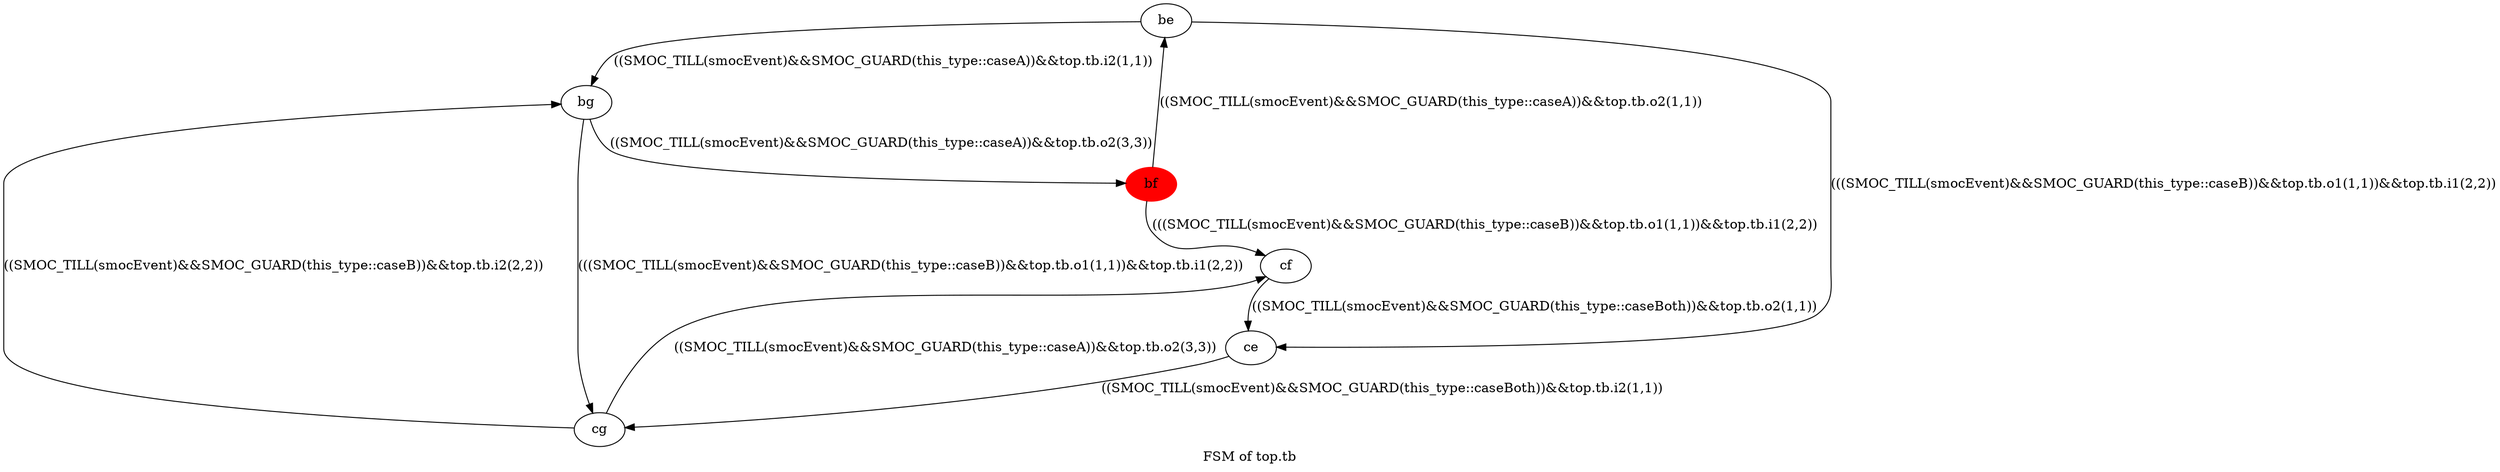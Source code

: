 digraph G {
graph [label="FSM of top.tb"]
0[label="be"];
1[color="red" label="bf" style="filled"];
2[label="bg"];
3[label="ce"];
4[label="cf"];
5[label="cg"];
0->2 [label="((SMOC_TILL(smocEvent)&&SMOC_GUARD(this_type::caseA))&&top.tb.i2(1,1))"];
0->3 [label="(((SMOC_TILL(smocEvent)&&SMOC_GUARD(this_type::caseB))&&top.tb.o1(1,1))&&top.tb.i1(2,2))"];
1->0 [label="((SMOC_TILL(smocEvent)&&SMOC_GUARD(this_type::caseA))&&top.tb.o2(1,1))"];
1->4 [label="(((SMOC_TILL(smocEvent)&&SMOC_GUARD(this_type::caseB))&&top.tb.o1(1,1))&&top.tb.i1(2,2))"];
2->1 [label="((SMOC_TILL(smocEvent)&&SMOC_GUARD(this_type::caseA))&&top.tb.o2(3,3))"];
2->5 [label="(((SMOC_TILL(smocEvent)&&SMOC_GUARD(this_type::caseB))&&top.tb.o1(1,1))&&top.tb.i1(2,2))"];
3->5 [label="((SMOC_TILL(smocEvent)&&SMOC_GUARD(this_type::caseBoth))&&top.tb.i2(1,1))"];
4->3 [label="((SMOC_TILL(smocEvent)&&SMOC_GUARD(this_type::caseBoth))&&top.tb.o2(1,1))"];
5->4 [label="((SMOC_TILL(smocEvent)&&SMOC_GUARD(this_type::caseA))&&top.tb.o2(3,3))"];
5->2 [label="((SMOC_TILL(smocEvent)&&SMOC_GUARD(this_type::caseB))&&top.tb.i2(2,2))"];
}
digraph G {
graph [label="FSM of top.transform"]
0[label="y.a.b,y.d.e"];
1[color="red" label="y.a.b,y.d.f" style="filled"];
2[label="y.a.b,y.d.g"];
3[label="y.a.c,y.d.e"];
4[label="y.a.c,y.d.f"];
5[label="y.a.c,y.d.g"];
0->3 [label="(top.transform.i1(1,1)&&top.transform.o1(2,2))"];
0->2 [label="top.transform.o2(1,1)"];
1->4 [label="(top.transform.i1(1,1)&&top.transform.o1(2,2))"];
1->0 [label="top.transform.i2(1,1)"];
1->2 [label="top.transform.o2(1,1)"];
2->5 [label="(top.transform.i1(1,1)&&top.transform.o1(2,2))"];
2->1 [label="top.transform.i2(3,3)"];
3->5 [label="top.transform.o2(1,1)"];
4->3 [label="top.transform.i2(1,1)"];
4->5 [label="top.transform.o2(1,1)"];
5->2 [label="top.transform.o2(2,2)"];
5->4 [label="top.transform.i2(3,3)"];
}
